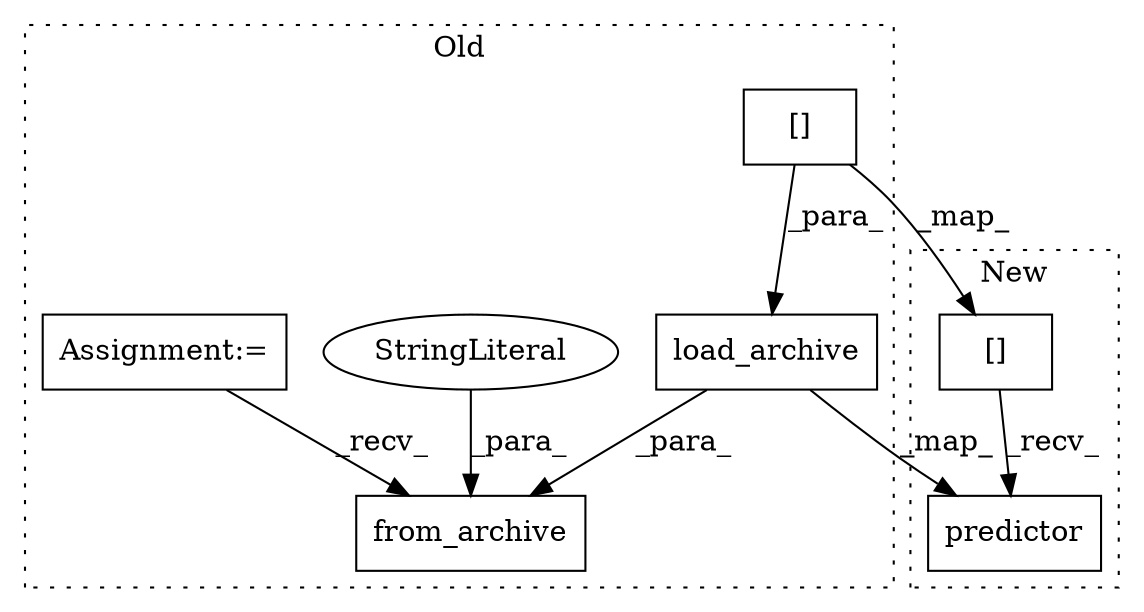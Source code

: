 digraph G {
subgraph cluster0 {
1 [label="load_archive" a="32" s="6360,6413" l="13,1" shape="box"];
3 [label="[]" a="2" s="6373,6412" l="15,1" shape="box"];
5 [label="from_archive" a="32" s="6347,6439" l="13,1" shape="box"];
6 [label="StringLiteral" a="45" s="6415" l="24" shape="ellipse"];
7 [label="Assignment:=" a="7" s="6228" l="9" shape="box"];
label = "Old";
style="dotted";
}
subgraph cluster1 {
2 [label="predictor" a="32" s="5933" l="11" shape="box"];
4 [label="[]" a="2" s="5892,5931" l="15,1" shape="box"];
label = "New";
style="dotted";
}
1 -> 5 [label="_para_"];
1 -> 2 [label="_map_"];
3 -> 4 [label="_map_"];
3 -> 1 [label="_para_"];
4 -> 2 [label="_recv_"];
6 -> 5 [label="_para_"];
7 -> 5 [label="_recv_"];
}